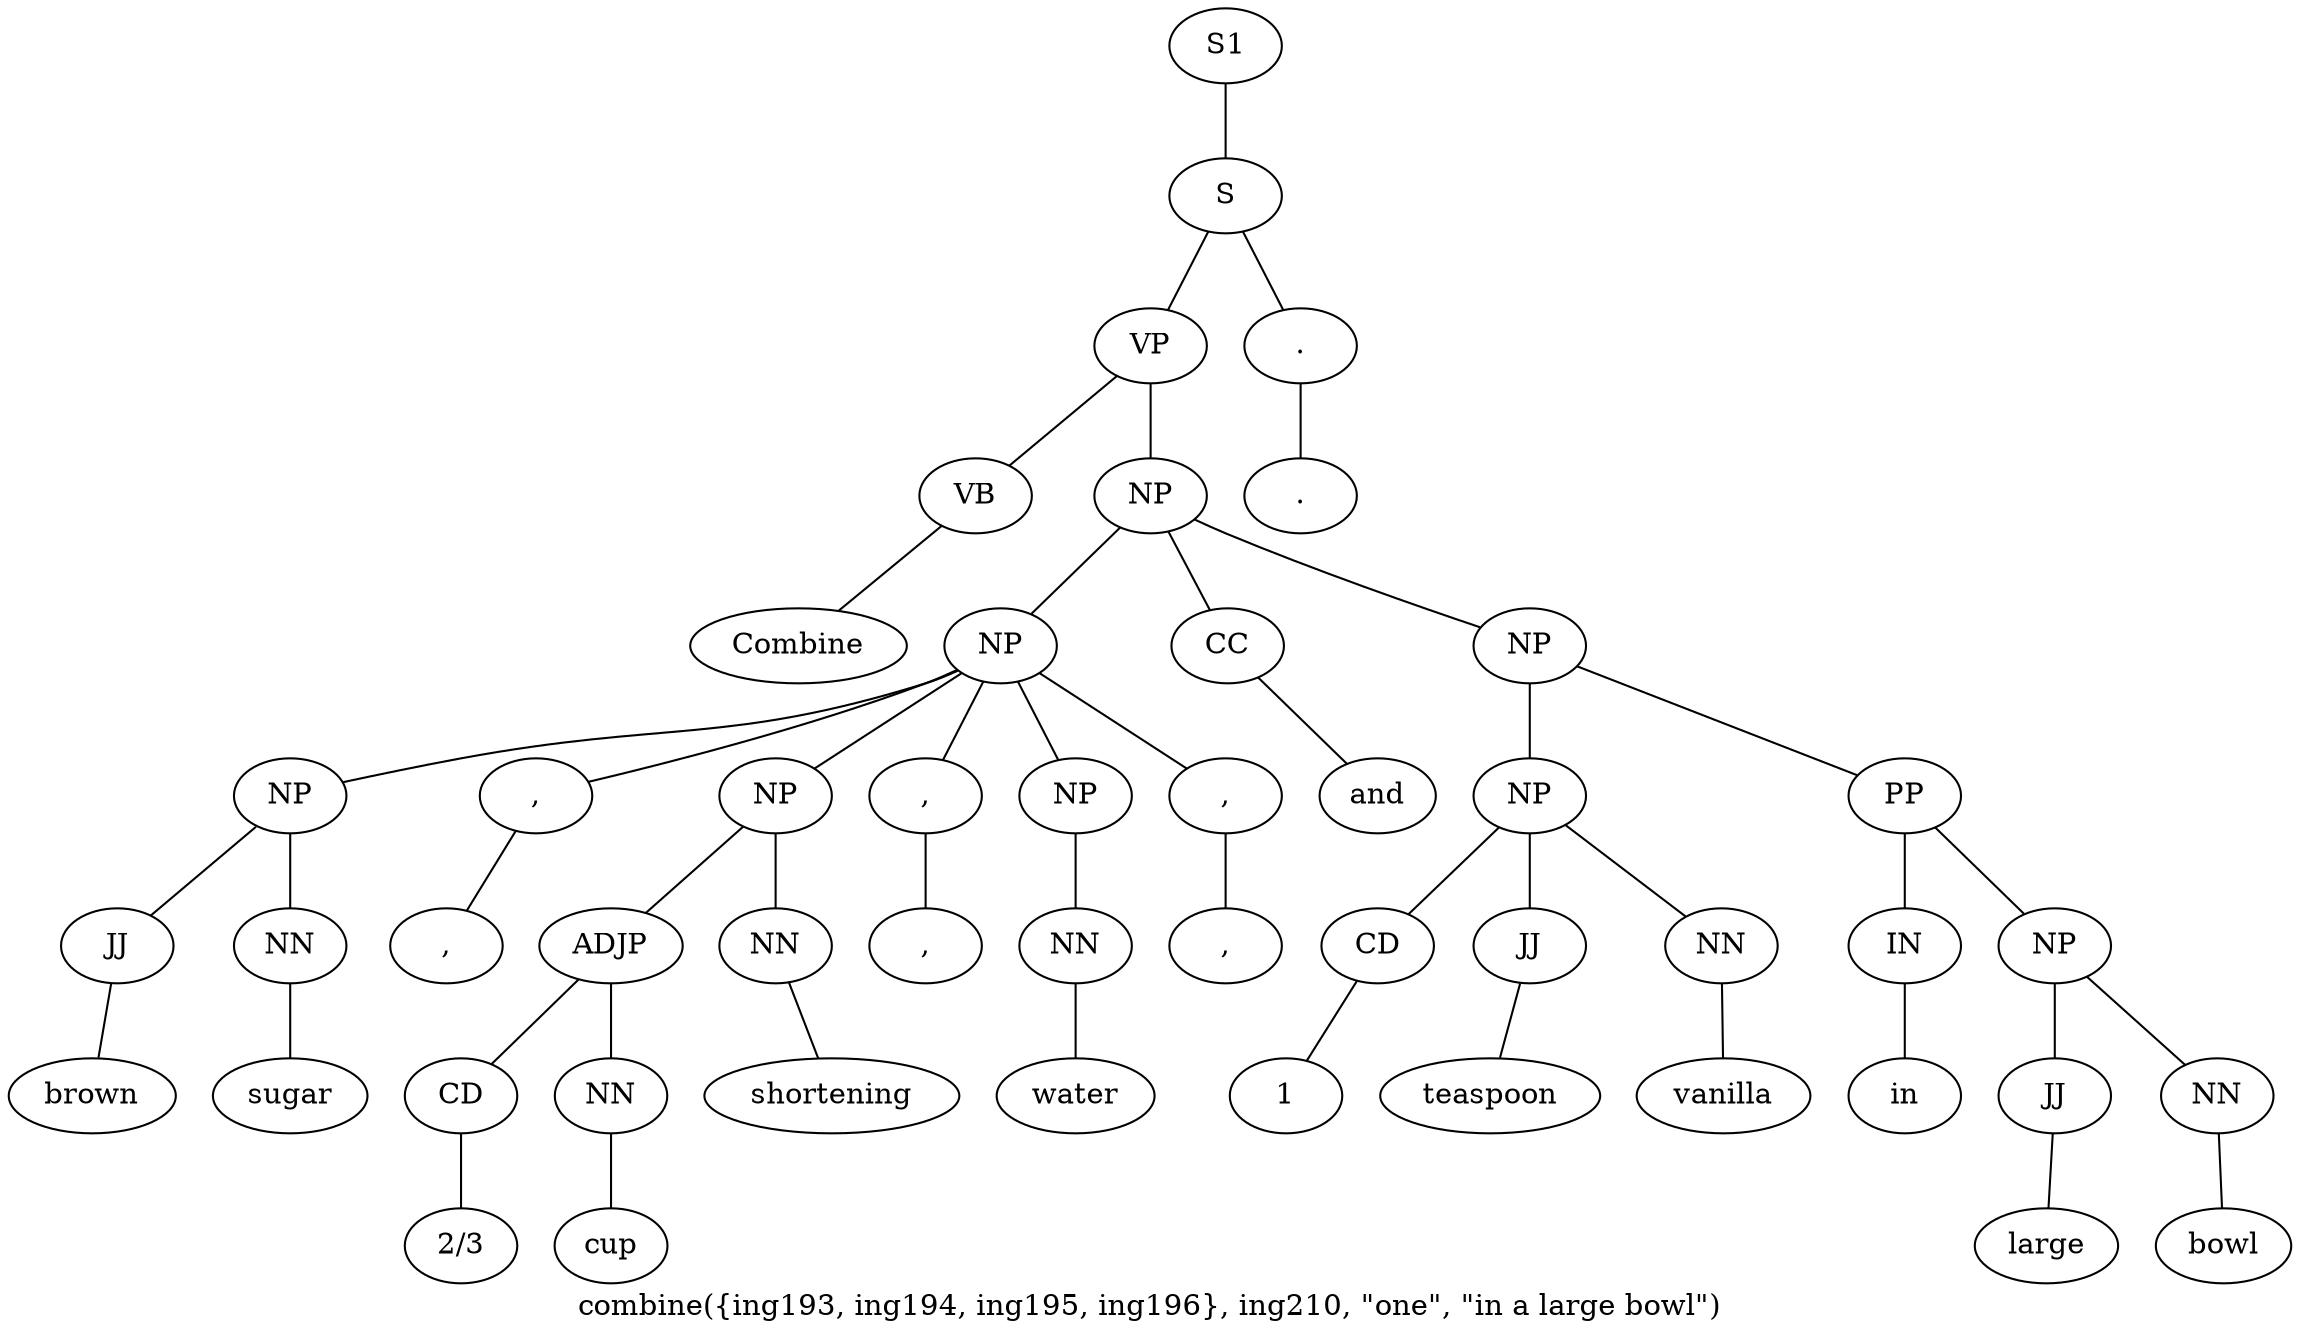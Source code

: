 graph SyntaxGraph {
	label = "combine({ing193, ing194, ing195, ing196}, ing210, \"one\", \"in a large bowl\")";
	Node0 [label="S1"];
	Node1 [label="S"];
	Node2 [label="VP"];
	Node3 [label="VB"];
	Node4 [label="Combine"];
	Node5 [label="NP"];
	Node6 [label="NP"];
	Node7 [label="NP"];
	Node8 [label="JJ"];
	Node9 [label="brown"];
	Node10 [label="NN"];
	Node11 [label="sugar"];
	Node12 [label=","];
	Node13 [label=","];
	Node14 [label="NP"];
	Node15 [label="ADJP"];
	Node16 [label="CD"];
	Node17 [label="2/3"];
	Node18 [label="NN"];
	Node19 [label="cup"];
	Node20 [label="NN"];
	Node21 [label="shortening"];
	Node22 [label=","];
	Node23 [label=","];
	Node24 [label="NP"];
	Node25 [label="NN"];
	Node26 [label="water"];
	Node27 [label=","];
	Node28 [label=","];
	Node29 [label="CC"];
	Node30 [label="and"];
	Node31 [label="NP"];
	Node32 [label="NP"];
	Node33 [label="CD"];
	Node34 [label="1"];
	Node35 [label="JJ"];
	Node36 [label="teaspoon"];
	Node37 [label="NN"];
	Node38 [label="vanilla"];
	Node39 [label="PP"];
	Node40 [label="IN"];
	Node41 [label="in"];
	Node42 [label="NP"];
	Node43 [label="JJ"];
	Node44 [label="large"];
	Node45 [label="NN"];
	Node46 [label="bowl"];
	Node47 [label="."];
	Node48 [label="."];

	Node0 -- Node1;
	Node1 -- Node2;
	Node1 -- Node47;
	Node2 -- Node3;
	Node2 -- Node5;
	Node3 -- Node4;
	Node5 -- Node6;
	Node5 -- Node29;
	Node5 -- Node31;
	Node6 -- Node7;
	Node6 -- Node12;
	Node6 -- Node14;
	Node6 -- Node22;
	Node6 -- Node24;
	Node6 -- Node27;
	Node7 -- Node8;
	Node7 -- Node10;
	Node8 -- Node9;
	Node10 -- Node11;
	Node12 -- Node13;
	Node14 -- Node15;
	Node14 -- Node20;
	Node15 -- Node16;
	Node15 -- Node18;
	Node16 -- Node17;
	Node18 -- Node19;
	Node20 -- Node21;
	Node22 -- Node23;
	Node24 -- Node25;
	Node25 -- Node26;
	Node27 -- Node28;
	Node29 -- Node30;
	Node31 -- Node32;
	Node31 -- Node39;
	Node32 -- Node33;
	Node32 -- Node35;
	Node32 -- Node37;
	Node33 -- Node34;
	Node35 -- Node36;
	Node37 -- Node38;
	Node39 -- Node40;
	Node39 -- Node42;
	Node40 -- Node41;
	Node42 -- Node43;
	Node42 -- Node45;
	Node43 -- Node44;
	Node45 -- Node46;
	Node47 -- Node48;
}